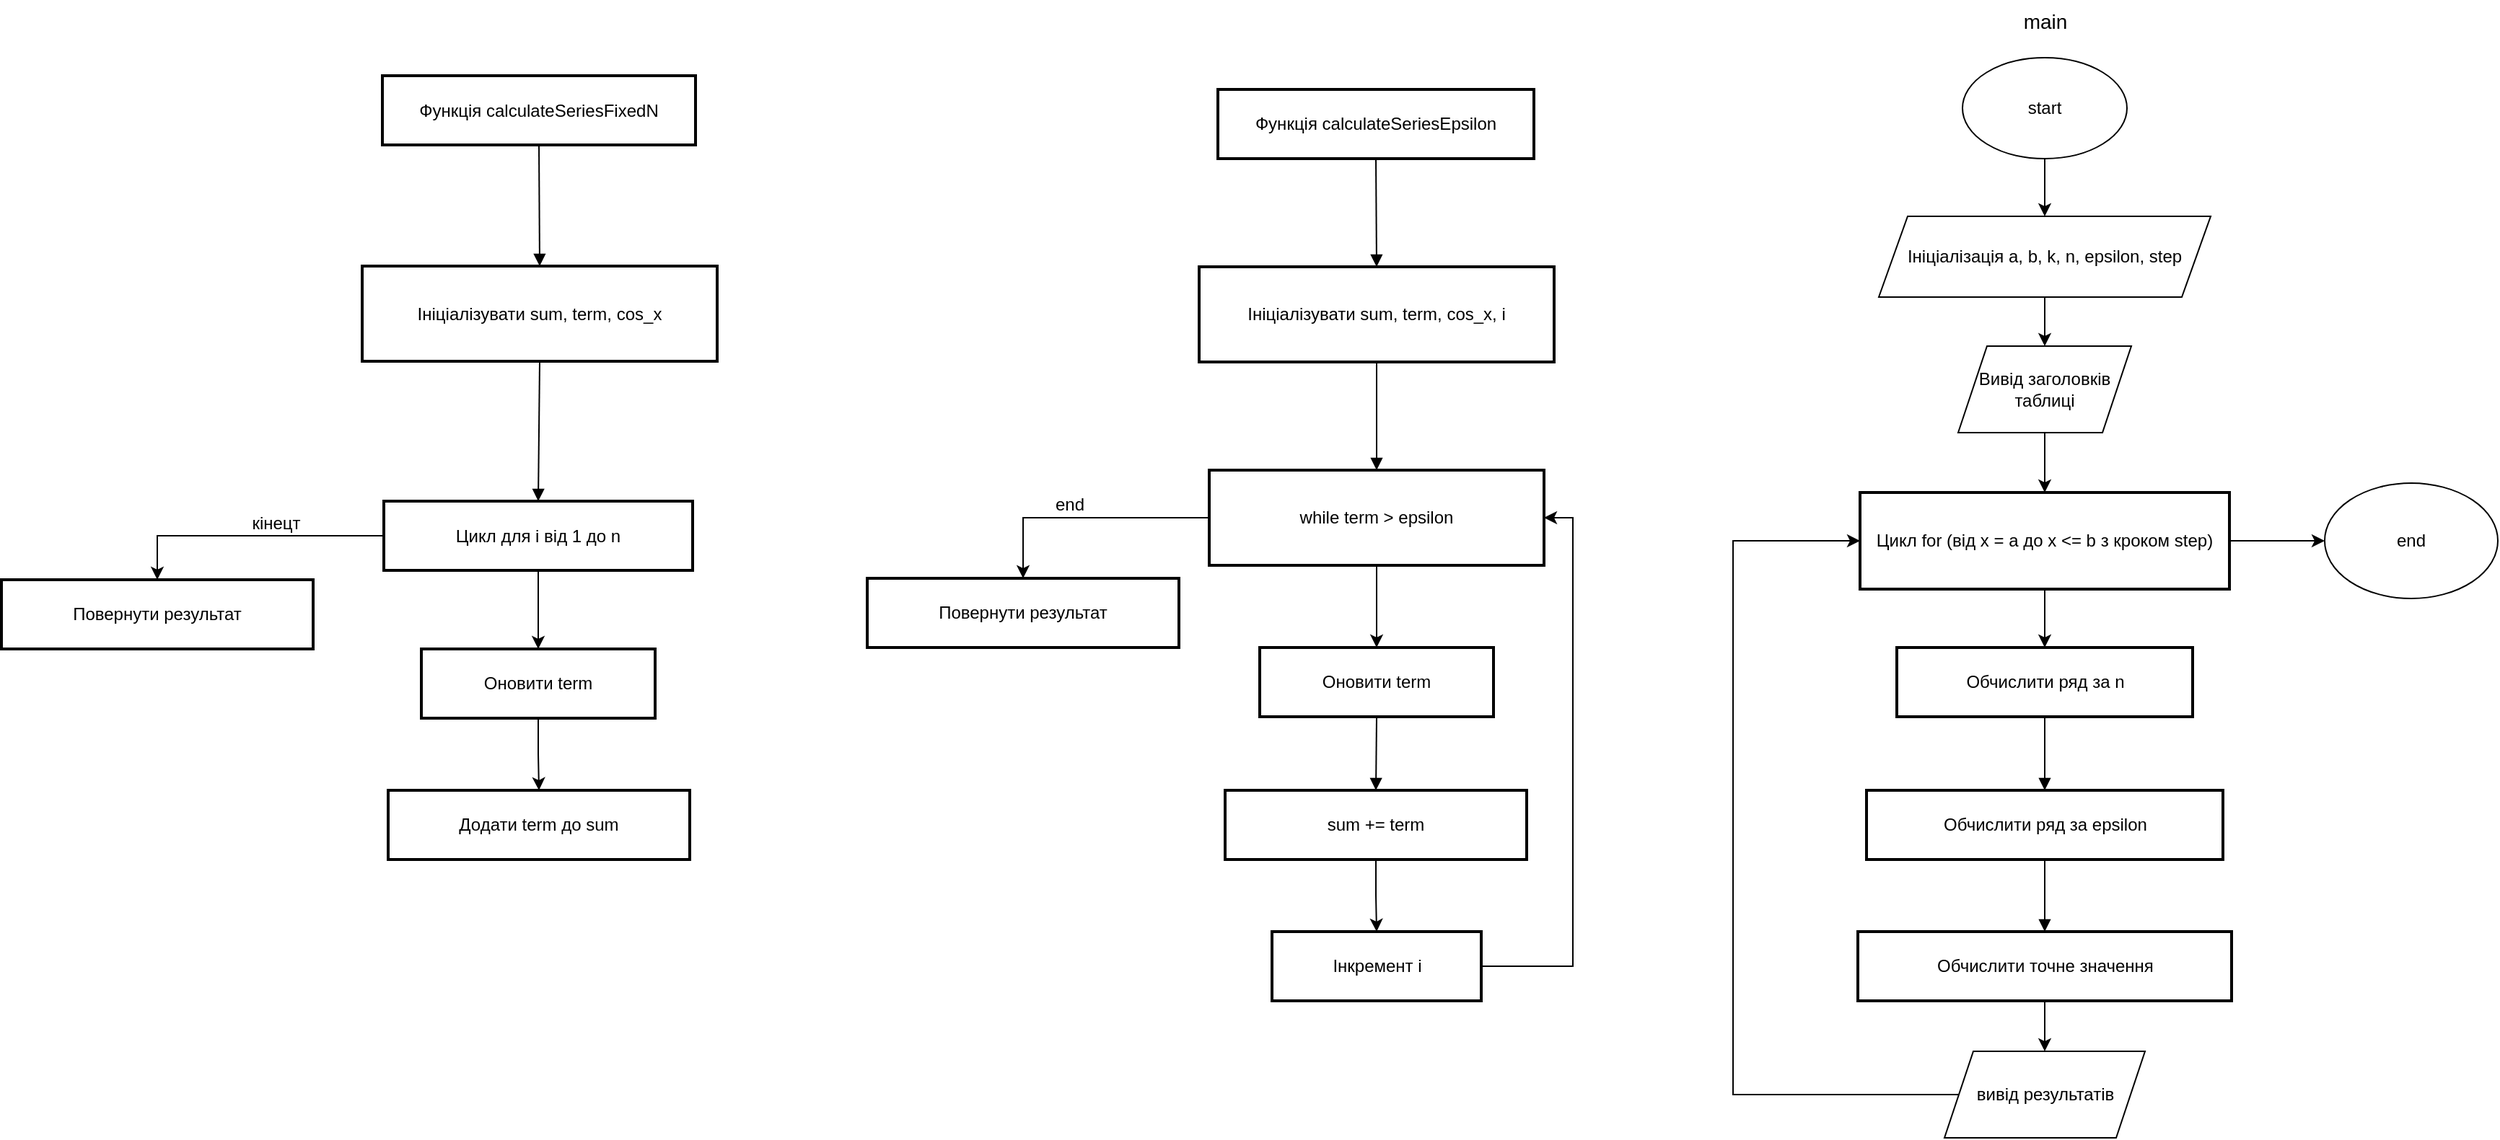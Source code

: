 <mxfile version="24.8.6">
  <diagram name="Page-1" id="RxcmoddA1LAihrh1HWHs">
    <mxGraphModel dx="3071" dy="875" grid="1" gridSize="10" guides="1" tooltips="1" connect="1" arrows="1" fold="1" page="1" pageScale="1" pageWidth="1169" pageHeight="827" math="0" shadow="0">
      <root>
        <mxCell id="0" />
        <mxCell id="1" parent="0" />
        <mxCell id="iIMhR0-tJG2wTSax1DRc-52" value="" style="edgeStyle=orthogonalEdgeStyle;rounded=0;orthogonalLoop=1;jettySize=auto;html=1;" edge="1" parent="1" source="iIMhR0-tJG2wTSax1DRc-31" target="iIMhR0-tJG2wTSax1DRc-32">
          <mxGeometry relative="1" as="geometry" />
        </mxCell>
        <mxCell id="iIMhR0-tJG2wTSax1DRc-58" value="" style="edgeStyle=orthogonalEdgeStyle;rounded=0;orthogonalLoop=1;jettySize=auto;html=1;" edge="1" parent="1" source="iIMhR0-tJG2wTSax1DRc-31" target="iIMhR0-tJG2wTSax1DRc-57">
          <mxGeometry relative="1" as="geometry" />
        </mxCell>
        <mxCell id="iIMhR0-tJG2wTSax1DRc-31" value="Цикл for (від x = a до x &lt;= b з кроком step)" style="whiteSpace=wrap;strokeWidth=2;" vertex="1" parent="1">
          <mxGeometry x="678" y="361.5" width="256" height="67" as="geometry" />
        </mxCell>
        <mxCell id="iIMhR0-tJG2wTSax1DRc-32" value="Обчислити ряд за n" style="whiteSpace=wrap;strokeWidth=2;" vertex="1" parent="1">
          <mxGeometry x="703.5" y="469" width="205" height="48" as="geometry" />
        </mxCell>
        <mxCell id="iIMhR0-tJG2wTSax1DRc-33" value="Обчислити ряд за epsilon" style="whiteSpace=wrap;strokeWidth=2;" vertex="1" parent="1">
          <mxGeometry x="682.5" y="568" width="247" height="48" as="geometry" />
        </mxCell>
        <mxCell id="iIMhR0-tJG2wTSax1DRc-54" value="" style="edgeStyle=orthogonalEdgeStyle;rounded=0;orthogonalLoop=1;jettySize=auto;html=1;" edge="1" parent="1" source="iIMhR0-tJG2wTSax1DRc-34" target="iIMhR0-tJG2wTSax1DRc-53">
          <mxGeometry relative="1" as="geometry" />
        </mxCell>
        <mxCell id="iIMhR0-tJG2wTSax1DRc-34" value="Обчислити точне значення" style="whiteSpace=wrap;strokeWidth=2;" vertex="1" parent="1">
          <mxGeometry x="676.5" y="666" width="259" height="48" as="geometry" />
        </mxCell>
        <mxCell id="iIMhR0-tJG2wTSax1DRc-41" value="" style="curved=1;startArrow=none;endArrow=block;exitX=0.5;exitY=1.01;entryX=0.5;entryY=-0.01;rounded=0;" edge="1" parent="1" source="iIMhR0-tJG2wTSax1DRc-32" target="iIMhR0-tJG2wTSax1DRc-33">
          <mxGeometry relative="1" as="geometry">
            <Array as="points" />
          </mxGeometry>
        </mxCell>
        <mxCell id="iIMhR0-tJG2wTSax1DRc-42" value="" style="curved=1;startArrow=none;endArrow=block;exitX=0.5;exitY=1;entryX=0.5;entryY=0;rounded=0;" edge="1" parent="1" source="iIMhR0-tJG2wTSax1DRc-33" target="iIMhR0-tJG2wTSax1DRc-34">
          <mxGeometry relative="1" as="geometry">
            <Array as="points" />
          </mxGeometry>
        </mxCell>
        <mxCell id="iIMhR0-tJG2wTSax1DRc-2" value="Функція calculateSeriesFixedN" style="whiteSpace=wrap;strokeWidth=2;" vertex="1" parent="1">
          <mxGeometry x="-346" y="72.5" width="217" height="48" as="geometry" />
        </mxCell>
        <mxCell id="iIMhR0-tJG2wTSax1DRc-3" value="Ініціалізувати sum, term, cos_x" style="whiteSpace=wrap;strokeWidth=2;" vertex="1" parent="1">
          <mxGeometry x="-360" y="204.5" width="246" height="66" as="geometry" />
        </mxCell>
        <mxCell id="iIMhR0-tJG2wTSax1DRc-67" style="edgeStyle=orthogonalEdgeStyle;rounded=0;orthogonalLoop=1;jettySize=auto;html=1;entryX=0.5;entryY=0;entryDx=0;entryDy=0;" edge="1" parent="1" source="iIMhR0-tJG2wTSax1DRc-4" target="iIMhR0-tJG2wTSax1DRc-7">
          <mxGeometry relative="1" as="geometry" />
        </mxCell>
        <mxCell id="iIMhR0-tJG2wTSax1DRc-69" value="" style="edgeStyle=orthogonalEdgeStyle;rounded=0;orthogonalLoop=1;jettySize=auto;html=1;" edge="1" parent="1" source="iIMhR0-tJG2wTSax1DRc-4" target="iIMhR0-tJG2wTSax1DRc-5">
          <mxGeometry relative="1" as="geometry" />
        </mxCell>
        <mxCell id="iIMhR0-tJG2wTSax1DRc-4" value="Цикл для i від 1 до n" style="whiteSpace=wrap;strokeWidth=2;" vertex="1" parent="1">
          <mxGeometry x="-345" y="367.5" width="214" height="48" as="geometry" />
        </mxCell>
        <mxCell id="iIMhR0-tJG2wTSax1DRc-66" value="" style="edgeStyle=orthogonalEdgeStyle;rounded=0;orthogonalLoop=1;jettySize=auto;html=1;" edge="1" parent="1" source="iIMhR0-tJG2wTSax1DRc-5" target="iIMhR0-tJG2wTSax1DRc-6">
          <mxGeometry relative="1" as="geometry" />
        </mxCell>
        <mxCell id="iIMhR0-tJG2wTSax1DRc-5" value="Оновити term" style="whiteSpace=wrap;strokeWidth=2;" vertex="1" parent="1">
          <mxGeometry x="-319" y="470" width="162" height="48" as="geometry" />
        </mxCell>
        <mxCell id="iIMhR0-tJG2wTSax1DRc-6" value="Додати term до sum" style="whiteSpace=wrap;strokeWidth=2;" vertex="1" parent="1">
          <mxGeometry x="-342" y="568" width="209" height="48" as="geometry" />
        </mxCell>
        <mxCell id="iIMhR0-tJG2wTSax1DRc-7" value="Повернути результат" style="whiteSpace=wrap;strokeWidth=2;" vertex="1" parent="1">
          <mxGeometry x="-610" y="422" width="216" height="48" as="geometry" />
        </mxCell>
        <mxCell id="iIMhR0-tJG2wTSax1DRc-8" value="Функція calculateSeriesEpsilon" style="whiteSpace=wrap;strokeWidth=2;" vertex="1" parent="1">
          <mxGeometry x="233" y="82" width="219" height="48" as="geometry" />
        </mxCell>
        <mxCell id="iIMhR0-tJG2wTSax1DRc-9" value="Ініціалізувати sum, term, cos_x, i" style="whiteSpace=wrap;strokeWidth=2;" vertex="1" parent="1">
          <mxGeometry x="220" y="205" width="246" height="66" as="geometry" />
        </mxCell>
        <mxCell id="iIMhR0-tJG2wTSax1DRc-62" value="" style="edgeStyle=orthogonalEdgeStyle;rounded=0;orthogonalLoop=1;jettySize=auto;html=1;" edge="1" parent="1" source="iIMhR0-tJG2wTSax1DRc-10" target="iIMhR0-tJG2wTSax1DRc-11">
          <mxGeometry relative="1" as="geometry" />
        </mxCell>
        <mxCell id="iIMhR0-tJG2wTSax1DRc-64" style="edgeStyle=orthogonalEdgeStyle;rounded=0;orthogonalLoop=1;jettySize=auto;html=1;entryX=0.5;entryY=0;entryDx=0;entryDy=0;" edge="1" parent="1" source="iIMhR0-tJG2wTSax1DRc-10" target="iIMhR0-tJG2wTSax1DRc-14">
          <mxGeometry relative="1" as="geometry" />
        </mxCell>
        <mxCell id="iIMhR0-tJG2wTSax1DRc-10" value="while term &gt; epsilon" style="whiteSpace=wrap;strokeWidth=2;" vertex="1" parent="1">
          <mxGeometry x="227" y="346" width="232" height="66" as="geometry" />
        </mxCell>
        <mxCell id="iIMhR0-tJG2wTSax1DRc-11" value="Оновити term" style="whiteSpace=wrap;strokeWidth=2;" vertex="1" parent="1">
          <mxGeometry x="262" y="469" width="162" height="48" as="geometry" />
        </mxCell>
        <mxCell id="iIMhR0-tJG2wTSax1DRc-63" value="" style="edgeStyle=orthogonalEdgeStyle;rounded=0;orthogonalLoop=1;jettySize=auto;html=1;" edge="1" parent="1" source="iIMhR0-tJG2wTSax1DRc-12" target="iIMhR0-tJG2wTSax1DRc-13">
          <mxGeometry relative="1" as="geometry" />
        </mxCell>
        <mxCell id="iIMhR0-tJG2wTSax1DRc-12" value="sum += term" style="whiteSpace=wrap;strokeWidth=2;" vertex="1" parent="1">
          <mxGeometry x="238" y="568" width="209" height="48" as="geometry" />
        </mxCell>
        <mxCell id="iIMhR0-tJG2wTSax1DRc-61" style="edgeStyle=orthogonalEdgeStyle;rounded=0;orthogonalLoop=1;jettySize=auto;html=1;entryX=1;entryY=0.5;entryDx=0;entryDy=0;" edge="1" parent="1" source="iIMhR0-tJG2wTSax1DRc-13" target="iIMhR0-tJG2wTSax1DRc-10">
          <mxGeometry relative="1" as="geometry">
            <Array as="points">
              <mxPoint x="479" y="690" />
              <mxPoint x="479" y="379" />
            </Array>
          </mxGeometry>
        </mxCell>
        <mxCell id="iIMhR0-tJG2wTSax1DRc-13" value="Інкремент i" style="whiteSpace=wrap;strokeWidth=2;" vertex="1" parent="1">
          <mxGeometry x="270.5" y="666" width="145" height="48" as="geometry" />
        </mxCell>
        <mxCell id="iIMhR0-tJG2wTSax1DRc-14" value="Повернути результат" style="whiteSpace=wrap;strokeWidth=2;" vertex="1" parent="1">
          <mxGeometry x="-10" y="421" width="216" height="48" as="geometry" />
        </mxCell>
        <mxCell id="iIMhR0-tJG2wTSax1DRc-15" value="" style="curved=1;startArrow=none;endArrow=block;exitX=0.5;exitY=1;entryX=0.5;entryY=0;rounded=0;" edge="1" parent="1" source="iIMhR0-tJG2wTSax1DRc-2" target="iIMhR0-tJG2wTSax1DRc-3">
          <mxGeometry relative="1" as="geometry">
            <Array as="points" />
          </mxGeometry>
        </mxCell>
        <mxCell id="iIMhR0-tJG2wTSax1DRc-16" value="" style="curved=1;startArrow=none;endArrow=block;exitX=0.5;exitY=1;entryX=0.5;entryY=0.01;rounded=0;" edge="1" parent="1" source="iIMhR0-tJG2wTSax1DRc-3" target="iIMhR0-tJG2wTSax1DRc-4">
          <mxGeometry relative="1" as="geometry">
            <Array as="points" />
          </mxGeometry>
        </mxCell>
        <mxCell id="iIMhR0-tJG2wTSax1DRc-21" value="" style="curved=1;startArrow=none;endArrow=block;exitX=0.5;exitY=1;entryX=0.5;entryY=0;rounded=0;" edge="1" parent="1" source="iIMhR0-tJG2wTSax1DRc-8" target="iIMhR0-tJG2wTSax1DRc-9">
          <mxGeometry relative="1" as="geometry">
            <Array as="points" />
          </mxGeometry>
        </mxCell>
        <mxCell id="iIMhR0-tJG2wTSax1DRc-22" value="" style="curved=1;startArrow=none;endArrow=block;exitX=0.5;exitY=1;entryX=0.5;entryY=0;rounded=0;" edge="1" parent="1" source="iIMhR0-tJG2wTSax1DRc-9" target="iIMhR0-tJG2wTSax1DRc-10">
          <mxGeometry relative="1" as="geometry">
            <Array as="points" />
          </mxGeometry>
        </mxCell>
        <mxCell id="iIMhR0-tJG2wTSax1DRc-24" value="" style="curved=1;startArrow=none;endArrow=block;exitX=0.5;exitY=1.01;entryX=0.5;entryY=0;rounded=0;" edge="1" parent="1" source="iIMhR0-tJG2wTSax1DRc-11" target="iIMhR0-tJG2wTSax1DRc-12">
          <mxGeometry relative="1" as="geometry">
            <Array as="points" />
          </mxGeometry>
        </mxCell>
        <mxCell id="iIMhR0-tJG2wTSax1DRc-50" value="" style="edgeStyle=orthogonalEdgeStyle;rounded=0;orthogonalLoop=1;jettySize=auto;html=1;" edge="1" parent="1" source="iIMhR0-tJG2wTSax1DRc-46" target="iIMhR0-tJG2wTSax1DRc-48">
          <mxGeometry relative="1" as="geometry" />
        </mxCell>
        <mxCell id="iIMhR0-tJG2wTSax1DRc-46" value="start" style="ellipse;whiteSpace=wrap;html=1;" vertex="1" parent="1">
          <mxGeometry x="749" y="60" width="114" height="70" as="geometry" />
        </mxCell>
        <mxCell id="iIMhR0-tJG2wTSax1DRc-51" value="" style="edgeStyle=orthogonalEdgeStyle;rounded=0;orthogonalLoop=1;jettySize=auto;html=1;" edge="1" parent="1" source="iIMhR0-tJG2wTSax1DRc-48" target="iIMhR0-tJG2wTSax1DRc-49">
          <mxGeometry relative="1" as="geometry" />
        </mxCell>
        <mxCell id="iIMhR0-tJG2wTSax1DRc-48" value="Ініціалізація a, b, k, n, epsilon, step" style="shape=parallelogram;perimeter=parallelogramPerimeter;whiteSpace=wrap;html=1;fixedSize=1;" vertex="1" parent="1">
          <mxGeometry x="691" y="170" width="230" height="56" as="geometry" />
        </mxCell>
        <mxCell id="iIMhR0-tJG2wTSax1DRc-60" value="" style="edgeStyle=orthogonalEdgeStyle;rounded=0;orthogonalLoop=1;jettySize=auto;html=1;" edge="1" parent="1" source="iIMhR0-tJG2wTSax1DRc-49" target="iIMhR0-tJG2wTSax1DRc-31">
          <mxGeometry relative="1" as="geometry" />
        </mxCell>
        <mxCell id="iIMhR0-tJG2wTSax1DRc-49" value="Вивід заголовків таблиці" style="shape=parallelogram;perimeter=parallelogramPerimeter;whiteSpace=wrap;html=1;fixedSize=1;" vertex="1" parent="1">
          <mxGeometry x="746" y="260" width="120" height="60" as="geometry" />
        </mxCell>
        <mxCell id="iIMhR0-tJG2wTSax1DRc-55" style="edgeStyle=orthogonalEdgeStyle;rounded=0;orthogonalLoop=1;jettySize=auto;html=1;entryX=0;entryY=0.5;entryDx=0;entryDy=0;" edge="1" parent="1" source="iIMhR0-tJG2wTSax1DRc-53" target="iIMhR0-tJG2wTSax1DRc-31">
          <mxGeometry relative="1" as="geometry">
            <Array as="points">
              <mxPoint x="590" y="779" />
              <mxPoint x="590" y="395" />
            </Array>
          </mxGeometry>
        </mxCell>
        <mxCell id="iIMhR0-tJG2wTSax1DRc-53" value="вивід результатів" style="shape=parallelogram;perimeter=parallelogramPerimeter;whiteSpace=wrap;html=1;fixedSize=1;" vertex="1" parent="1">
          <mxGeometry x="736.5" y="749" width="139" height="60" as="geometry" />
        </mxCell>
        <mxCell id="iIMhR0-tJG2wTSax1DRc-57" value="end" style="ellipse;whiteSpace=wrap;html=1;" vertex="1" parent="1">
          <mxGeometry x="1000" y="355" width="120" height="80" as="geometry" />
        </mxCell>
        <mxCell id="iIMhR0-tJG2wTSax1DRc-59" value="&lt;font style=&quot;font-size: 14px;&quot;&gt;main&lt;/font&gt;" style="text;html=1;align=center;verticalAlign=middle;resizable=0;points=[];autosize=1;strokeColor=none;fillColor=none;" vertex="1" parent="1">
          <mxGeometry x="781" y="20" width="50" height="30" as="geometry" />
        </mxCell>
        <mxCell id="iIMhR0-tJG2wTSax1DRc-65" value="end" style="text;html=1;align=center;verticalAlign=middle;resizable=0;points=[];autosize=1;strokeColor=none;fillColor=none;" vertex="1" parent="1">
          <mxGeometry x="110" y="355" width="40" height="30" as="geometry" />
        </mxCell>
        <mxCell id="iIMhR0-tJG2wTSax1DRc-68" value="кінецт" style="text;html=1;align=center;verticalAlign=middle;resizable=0;points=[];autosize=1;strokeColor=none;fillColor=none;" vertex="1" parent="1">
          <mxGeometry x="-450" y="368" width="60" height="30" as="geometry" />
        </mxCell>
      </root>
    </mxGraphModel>
  </diagram>
</mxfile>
